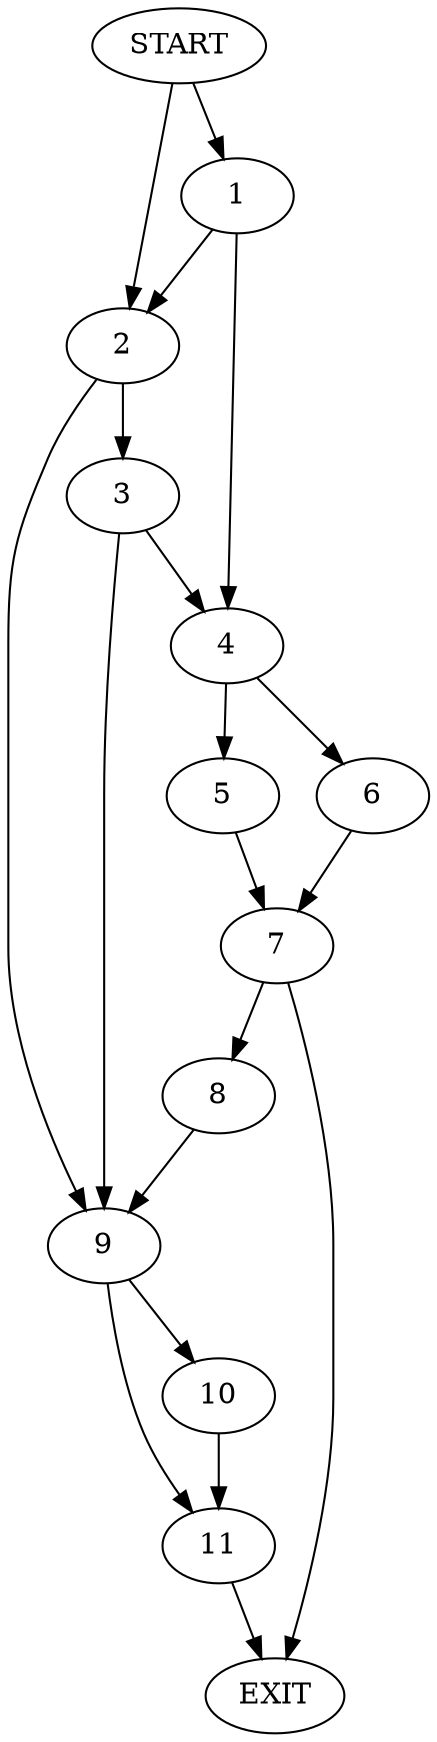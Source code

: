 digraph { 
0 [label="START"];
1;
2;
3;
4;
5;
6;
7;
8;
9;
10;
11;
12[label="EXIT"];
0 -> 1;
0 -> 2;
1 -> 4;
1 -> 2;
2 -> 3;
2 -> 9;
3 -> 4;
3 -> 9;
4 -> 5;
4 -> 6;
5 -> 7;
6 -> 7;
7 -> 12;
7 -> 8;
8 -> 9;
9 -> 10;
9 -> 11;
10 -> 11;
11 -> 12;
}